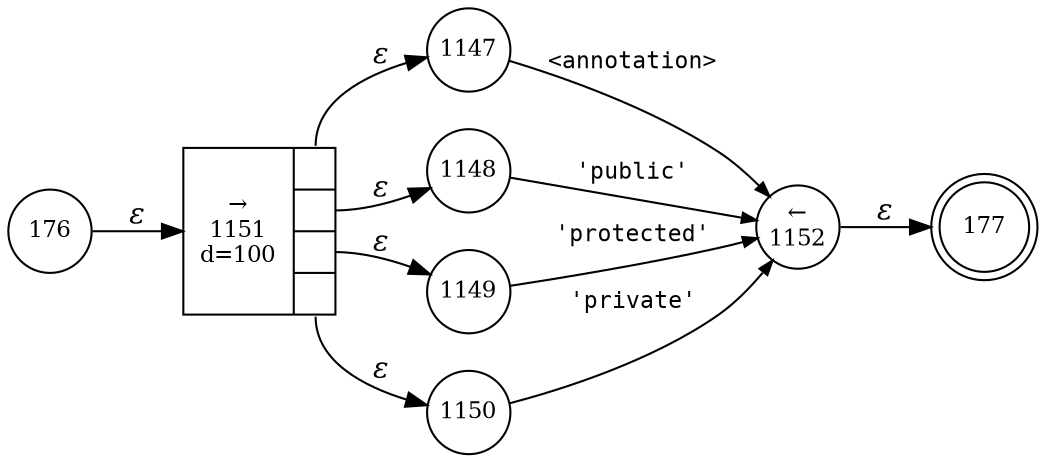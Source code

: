 digraph ATN {
rankdir=LR;
s177[fontsize=11, label="177", shape=doublecircle, fixedsize=true, width=.6];
s176[fontsize=11,label="176", shape=circle, fixedsize=true, width=.55, peripheries=1];
s1152[fontsize=11,label="&larr;\n1152", shape=circle, fixedsize=true, width=.55, peripheries=1];
s1147[fontsize=11,label="1147", shape=circle, fixedsize=true, width=.55, peripheries=1];
s1148[fontsize=11,label="1148", shape=circle, fixedsize=true, width=.55, peripheries=1];
s1149[fontsize=11,label="1149", shape=circle, fixedsize=true, width=.55, peripheries=1];
s1150[fontsize=11,label="1150", shape=circle, fixedsize=true, width=.55, peripheries=1];
s1151[fontsize=11,label="{&rarr;\n1151\nd=100|{<p0>|<p1>|<p2>|<p3>}}", shape=record, fixedsize=false, peripheries=1];
s176 -> s1151 [fontname="Times-Italic", label="&epsilon;"];
s1151:p0 -> s1147 [fontname="Times-Italic", label="&epsilon;"];
s1151:p1 -> s1148 [fontname="Times-Italic", label="&epsilon;"];
s1151:p2 -> s1149 [fontname="Times-Italic", label="&epsilon;"];
s1151:p3 -> s1150 [fontname="Times-Italic", label="&epsilon;"];
s1147 -> s1152 [fontsize=11, fontname="Courier", arrowsize=.7, label = "<annotation>", arrowhead = normal];
s1148 -> s1152 [fontsize=11, fontname="Courier", arrowsize=.7, label = "'public'", arrowhead = normal];
s1149 -> s1152 [fontsize=11, fontname="Courier", arrowsize=.7, label = "'protected'", arrowhead = normal];
s1150 -> s1152 [fontsize=11, fontname="Courier", arrowsize=.7, label = "'private'", arrowhead = normal];
s1152 -> s177 [fontname="Times-Italic", label="&epsilon;"];
}